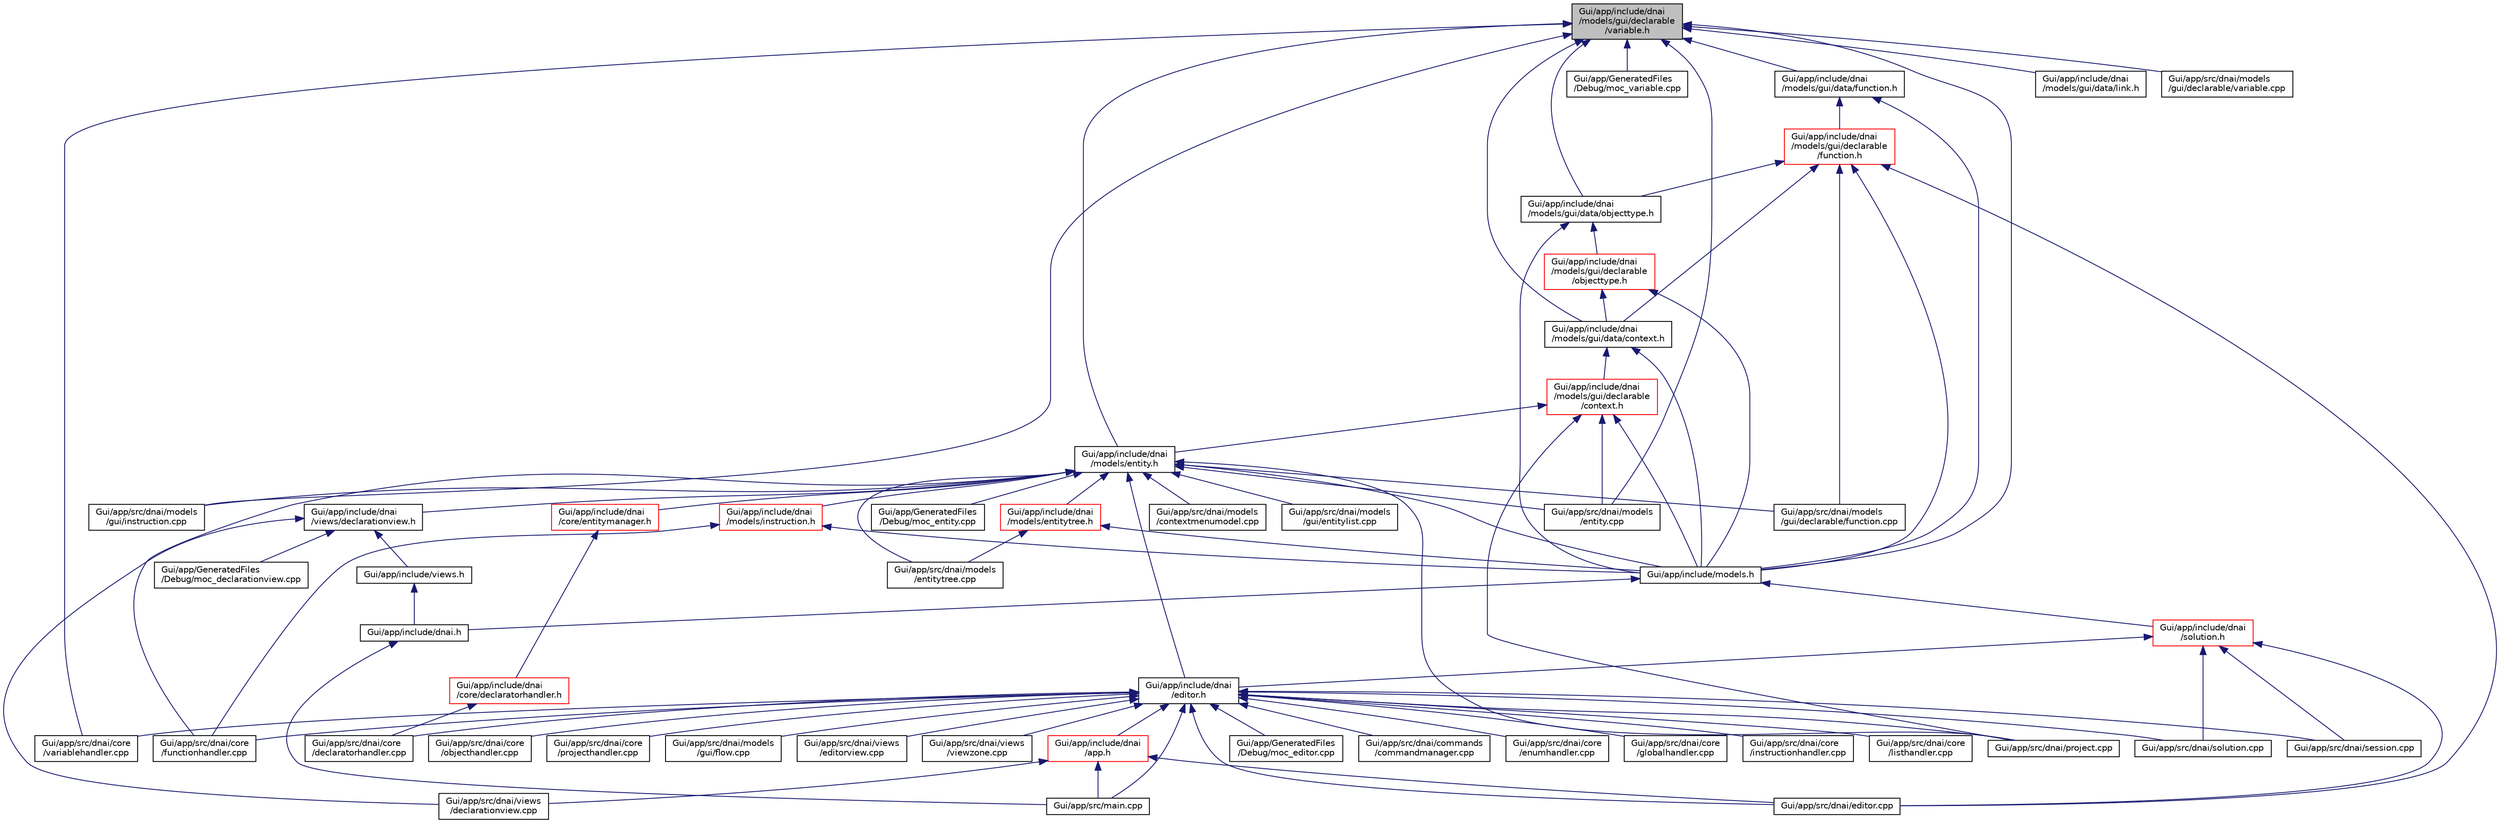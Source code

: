 digraph "Gui/app/include/dnai/models/gui/declarable/variable.h"
{
  edge [fontname="Helvetica",fontsize="10",labelfontname="Helvetica",labelfontsize="10"];
  node [fontname="Helvetica",fontsize="10",shape=record];
  Node1 [label="Gui/app/include/dnai\l/models/gui/declarable\l/variable.h",height=0.2,width=0.4,color="black", fillcolor="grey75", style="filled", fontcolor="black"];
  Node1 -> Node2 [dir="back",color="midnightblue",fontsize="10",style="solid",fontname="Helvetica"];
  Node2 [label="Gui/app/include/dnai\l/models/entity.h",height=0.2,width=0.4,color="black", fillcolor="white", style="filled",URL="$entity_8h.html"];
  Node2 -> Node3 [dir="back",color="midnightblue",fontsize="10",style="solid",fontname="Helvetica"];
  Node3 [label="Gui/app/include/dnai\l/editor.h",height=0.2,width=0.4,color="black", fillcolor="white", style="filled",URL="$editor_8h.html"];
  Node3 -> Node4 [dir="back",color="midnightblue",fontsize="10",style="solid",fontname="Helvetica"];
  Node4 [label="Gui/app/include/dnai\l/app.h",height=0.2,width=0.4,color="red", fillcolor="white", style="filled",URL="$app_8h.html"];
  Node4 -> Node5 [dir="back",color="midnightblue",fontsize="10",style="solid",fontname="Helvetica"];
  Node5 [label="Gui/app/src/dnai/editor.cpp",height=0.2,width=0.4,color="black", fillcolor="white", style="filled",URL="$editor_8cpp.html"];
  Node4 -> Node6 [dir="back",color="midnightblue",fontsize="10",style="solid",fontname="Helvetica"];
  Node6 [label="Gui/app/src/dnai/views\l/declarationview.cpp",height=0.2,width=0.4,color="black", fillcolor="white", style="filled",URL="$declarationview_8cpp.html"];
  Node4 -> Node7 [dir="back",color="midnightblue",fontsize="10",style="solid",fontname="Helvetica"];
  Node7 [label="Gui/app/src/main.cpp",height=0.2,width=0.4,color="black", fillcolor="white", style="filled",URL="$main_8cpp.html"];
  Node3 -> Node8 [dir="back",color="midnightblue",fontsize="10",style="solid",fontname="Helvetica"];
  Node8 [label="Gui/app/GeneratedFiles\l/Debug/moc_editor.cpp",height=0.2,width=0.4,color="black", fillcolor="white", style="filled",URL="$moc__editor_8cpp.html"];
  Node3 -> Node9 [dir="back",color="midnightblue",fontsize="10",style="solid",fontname="Helvetica"];
  Node9 [label="Gui/app/src/dnai/commands\l/commandmanager.cpp",height=0.2,width=0.4,color="black", fillcolor="white", style="filled",URL="$commandmanager_8cpp.html"];
  Node3 -> Node10 [dir="back",color="midnightblue",fontsize="10",style="solid",fontname="Helvetica"];
  Node10 [label="Gui/app/src/dnai/core\l/declaratorhandler.cpp",height=0.2,width=0.4,color="black", fillcolor="white", style="filled",URL="$declaratorhandler_8cpp.html"];
  Node3 -> Node11 [dir="back",color="midnightblue",fontsize="10",style="solid",fontname="Helvetica"];
  Node11 [label="Gui/app/src/dnai/core\l/enumhandler.cpp",height=0.2,width=0.4,color="black", fillcolor="white", style="filled",URL="$enumhandler_8cpp.html"];
  Node3 -> Node12 [dir="back",color="midnightblue",fontsize="10",style="solid",fontname="Helvetica"];
  Node12 [label="Gui/app/src/dnai/core\l/functionhandler.cpp",height=0.2,width=0.4,color="black", fillcolor="white", style="filled",URL="$functionhandler_8cpp.html"];
  Node3 -> Node13 [dir="back",color="midnightblue",fontsize="10",style="solid",fontname="Helvetica"];
  Node13 [label="Gui/app/src/dnai/core\l/globalhandler.cpp",height=0.2,width=0.4,color="black", fillcolor="white", style="filled",URL="$globalhandler_8cpp.html"];
  Node3 -> Node14 [dir="back",color="midnightblue",fontsize="10",style="solid",fontname="Helvetica"];
  Node14 [label="Gui/app/src/dnai/core\l/instructionhandler.cpp",height=0.2,width=0.4,color="black", fillcolor="white", style="filled",URL="$instructionhandler_8cpp.html"];
  Node3 -> Node15 [dir="back",color="midnightblue",fontsize="10",style="solid",fontname="Helvetica"];
  Node15 [label="Gui/app/src/dnai/core\l/listhandler.cpp",height=0.2,width=0.4,color="black", fillcolor="white", style="filled",URL="$listhandler_8cpp.html"];
  Node3 -> Node16 [dir="back",color="midnightblue",fontsize="10",style="solid",fontname="Helvetica"];
  Node16 [label="Gui/app/src/dnai/core\l/objecthandler.cpp",height=0.2,width=0.4,color="black", fillcolor="white", style="filled",URL="$objecthandler_8cpp.html"];
  Node3 -> Node17 [dir="back",color="midnightblue",fontsize="10",style="solid",fontname="Helvetica"];
  Node17 [label="Gui/app/src/dnai/core\l/projecthandler.cpp",height=0.2,width=0.4,color="black", fillcolor="white", style="filled",URL="$projecthandler_8cpp.html"];
  Node3 -> Node18 [dir="back",color="midnightblue",fontsize="10",style="solid",fontname="Helvetica"];
  Node18 [label="Gui/app/src/dnai/core\l/variablehandler.cpp",height=0.2,width=0.4,color="black", fillcolor="white", style="filled",URL="$variablehandler_8cpp.html"];
  Node3 -> Node5 [dir="back",color="midnightblue",fontsize="10",style="solid",fontname="Helvetica"];
  Node3 -> Node19 [dir="back",color="midnightblue",fontsize="10",style="solid",fontname="Helvetica"];
  Node19 [label="Gui/app/src/dnai/models\l/gui/flow.cpp",height=0.2,width=0.4,color="black", fillcolor="white", style="filled",URL="$models_2gui_2flow_8cpp.html"];
  Node3 -> Node20 [dir="back",color="midnightblue",fontsize="10",style="solid",fontname="Helvetica"];
  Node20 [label="Gui/app/src/dnai/project.cpp",height=0.2,width=0.4,color="black", fillcolor="white", style="filled",URL="$project_8cpp.html"];
  Node3 -> Node21 [dir="back",color="midnightblue",fontsize="10",style="solid",fontname="Helvetica"];
  Node21 [label="Gui/app/src/dnai/session.cpp",height=0.2,width=0.4,color="black", fillcolor="white", style="filled",URL="$session_8cpp.html"];
  Node3 -> Node22 [dir="back",color="midnightblue",fontsize="10",style="solid",fontname="Helvetica"];
  Node22 [label="Gui/app/src/dnai/solution.cpp",height=0.2,width=0.4,color="black", fillcolor="white", style="filled",URL="$solution_8cpp.html"];
  Node3 -> Node23 [dir="back",color="midnightblue",fontsize="10",style="solid",fontname="Helvetica"];
  Node23 [label="Gui/app/src/dnai/views\l/editorview.cpp",height=0.2,width=0.4,color="black", fillcolor="white", style="filled",URL="$editorview_8cpp.html"];
  Node3 -> Node24 [dir="back",color="midnightblue",fontsize="10",style="solid",fontname="Helvetica"];
  Node24 [label="Gui/app/src/dnai/views\l/viewzone.cpp",height=0.2,width=0.4,color="black", fillcolor="white", style="filled",URL="$viewzone_8cpp.html"];
  Node3 -> Node7 [dir="back",color="midnightblue",fontsize="10",style="solid",fontname="Helvetica"];
  Node2 -> Node25 [dir="back",color="midnightblue",fontsize="10",style="solid",fontname="Helvetica"];
  Node25 [label="Gui/app/include/dnai\l/views/declarationview.h",height=0.2,width=0.4,color="black", fillcolor="white", style="filled",URL="$declarationview_8h.html"];
  Node25 -> Node26 [dir="back",color="midnightblue",fontsize="10",style="solid",fontname="Helvetica"];
  Node26 [label="Gui/app/GeneratedFiles\l/Debug/moc_declarationview.cpp",height=0.2,width=0.4,color="black", fillcolor="white", style="filled",URL="$moc__declarationview_8cpp.html"];
  Node25 -> Node27 [dir="back",color="midnightblue",fontsize="10",style="solid",fontname="Helvetica"];
  Node27 [label="Gui/app/include/views.h",height=0.2,width=0.4,color="black", fillcolor="white", style="filled",URL="$views_8h.html"];
  Node27 -> Node28 [dir="back",color="midnightblue",fontsize="10",style="solid",fontname="Helvetica"];
  Node28 [label="Gui/app/include/dnai.h",height=0.2,width=0.4,color="black", fillcolor="white", style="filled",URL="$dnai_8h.html"];
  Node28 -> Node7 [dir="back",color="midnightblue",fontsize="10",style="solid",fontname="Helvetica"];
  Node25 -> Node6 [dir="back",color="midnightblue",fontsize="10",style="solid",fontname="Helvetica"];
  Node2 -> Node29 [dir="back",color="midnightblue",fontsize="10",style="solid",fontname="Helvetica"];
  Node29 [label="Gui/app/include/dnai\l/core/entitymanager.h",height=0.2,width=0.4,color="red", fillcolor="white", style="filled",URL="$entitymanager_8h.html"];
  Node29 -> Node30 [dir="back",color="midnightblue",fontsize="10",style="solid",fontname="Helvetica"];
  Node30 [label="Gui/app/include/dnai\l/core/declaratorhandler.h",height=0.2,width=0.4,color="red", fillcolor="white", style="filled",URL="$declaratorhandler_8h.html"];
  Node30 -> Node10 [dir="back",color="midnightblue",fontsize="10",style="solid",fontname="Helvetica"];
  Node2 -> Node31 [dir="back",color="midnightblue",fontsize="10",style="solid",fontname="Helvetica"];
  Node31 [label="Gui/app/GeneratedFiles\l/Debug/moc_entity.cpp",height=0.2,width=0.4,color="black", fillcolor="white", style="filled",URL="$moc__entity_8cpp.html"];
  Node2 -> Node32 [dir="back",color="midnightblue",fontsize="10",style="solid",fontname="Helvetica"];
  Node32 [label="Gui/app/include/dnai\l/models/entitytree.h",height=0.2,width=0.4,color="red", fillcolor="white", style="filled",URL="$entitytree_8h.html"];
  Node32 -> Node33 [dir="back",color="midnightblue",fontsize="10",style="solid",fontname="Helvetica"];
  Node33 [label="Gui/app/include/models.h",height=0.2,width=0.4,color="black", fillcolor="white", style="filled",URL="$models_8h.html"];
  Node33 -> Node34 [dir="back",color="midnightblue",fontsize="10",style="solid",fontname="Helvetica"];
  Node34 [label="Gui/app/include/dnai\l/solution.h",height=0.2,width=0.4,color="red", fillcolor="white", style="filled",URL="$solution_8h.html"];
  Node34 -> Node3 [dir="back",color="midnightblue",fontsize="10",style="solid",fontname="Helvetica"];
  Node34 -> Node5 [dir="back",color="midnightblue",fontsize="10",style="solid",fontname="Helvetica"];
  Node34 -> Node21 [dir="back",color="midnightblue",fontsize="10",style="solid",fontname="Helvetica"];
  Node34 -> Node22 [dir="back",color="midnightblue",fontsize="10",style="solid",fontname="Helvetica"];
  Node33 -> Node28 [dir="back",color="midnightblue",fontsize="10",style="solid",fontname="Helvetica"];
  Node32 -> Node35 [dir="back",color="midnightblue",fontsize="10",style="solid",fontname="Helvetica"];
  Node35 [label="Gui/app/src/dnai/models\l/entitytree.cpp",height=0.2,width=0.4,color="black", fillcolor="white", style="filled",URL="$entitytree_8cpp.html"];
  Node2 -> Node36 [dir="back",color="midnightblue",fontsize="10",style="solid",fontname="Helvetica"];
  Node36 [label="Gui/app/include/dnai\l/models/instruction.h",height=0.2,width=0.4,color="red", fillcolor="white", style="filled",URL="$instruction_8h.html"];
  Node36 -> Node33 [dir="back",color="midnightblue",fontsize="10",style="solid",fontname="Helvetica"];
  Node36 -> Node12 [dir="back",color="midnightblue",fontsize="10",style="solid",fontname="Helvetica"];
  Node2 -> Node33 [dir="back",color="midnightblue",fontsize="10",style="solid",fontname="Helvetica"];
  Node2 -> Node12 [dir="back",color="midnightblue",fontsize="10",style="solid",fontname="Helvetica"];
  Node2 -> Node37 [dir="back",color="midnightblue",fontsize="10",style="solid",fontname="Helvetica"];
  Node37 [label="Gui/app/src/dnai/models\l/contextmenumodel.cpp",height=0.2,width=0.4,color="black", fillcolor="white", style="filled",URL="$contextmenumodel_8cpp.html"];
  Node2 -> Node38 [dir="back",color="midnightblue",fontsize="10",style="solid",fontname="Helvetica"];
  Node38 [label="Gui/app/src/dnai/models\l/entity.cpp",height=0.2,width=0.4,color="black", fillcolor="white", style="filled",URL="$entity_8cpp.html"];
  Node2 -> Node35 [dir="back",color="midnightblue",fontsize="10",style="solid",fontname="Helvetica"];
  Node2 -> Node39 [dir="back",color="midnightblue",fontsize="10",style="solid",fontname="Helvetica"];
  Node39 [label="Gui/app/src/dnai/models\l/gui/declarable/function.cpp",height=0.2,width=0.4,color="black", fillcolor="white", style="filled",URL="$function_8cpp.html"];
  Node2 -> Node40 [dir="back",color="midnightblue",fontsize="10",style="solid",fontname="Helvetica"];
  Node40 [label="Gui/app/src/dnai/models\l/gui/entitylist.cpp",height=0.2,width=0.4,color="black", fillcolor="white", style="filled",URL="$entitylist_8cpp.html"];
  Node2 -> Node41 [dir="back",color="midnightblue",fontsize="10",style="solid",fontname="Helvetica"];
  Node41 [label="Gui/app/src/dnai/models\l/gui/instruction.cpp",height=0.2,width=0.4,color="black", fillcolor="white", style="filled",URL="$instruction_8cpp.html"];
  Node2 -> Node20 [dir="back",color="midnightblue",fontsize="10",style="solid",fontname="Helvetica"];
  Node1 -> Node42 [dir="back",color="midnightblue",fontsize="10",style="solid",fontname="Helvetica"];
  Node42 [label="Gui/app/GeneratedFiles\l/Debug/moc_variable.cpp",height=0.2,width=0.4,color="black", fillcolor="white", style="filled",URL="$moc__variable_8cpp.html"];
  Node1 -> Node43 [dir="back",color="midnightblue",fontsize="10",style="solid",fontname="Helvetica"];
  Node43 [label="Gui/app/include/dnai\l/models/gui/data/context.h",height=0.2,width=0.4,color="black", fillcolor="white", style="filled",URL="$data_2context_8h.html"];
  Node43 -> Node44 [dir="back",color="midnightblue",fontsize="10",style="solid",fontname="Helvetica"];
  Node44 [label="Gui/app/include/dnai\l/models/gui/declarable\l/context.h",height=0.2,width=0.4,color="red", fillcolor="white", style="filled",URL="$declarable_2context_8h.html"];
  Node44 -> Node2 [dir="back",color="midnightblue",fontsize="10",style="solid",fontname="Helvetica"];
  Node44 -> Node33 [dir="back",color="midnightblue",fontsize="10",style="solid",fontname="Helvetica"];
  Node44 -> Node38 [dir="back",color="midnightblue",fontsize="10",style="solid",fontname="Helvetica"];
  Node44 -> Node20 [dir="back",color="midnightblue",fontsize="10",style="solid",fontname="Helvetica"];
  Node43 -> Node33 [dir="back",color="midnightblue",fontsize="10",style="solid",fontname="Helvetica"];
  Node1 -> Node45 [dir="back",color="midnightblue",fontsize="10",style="solid",fontname="Helvetica"];
  Node45 [label="Gui/app/include/dnai\l/models/gui/data/function.h",height=0.2,width=0.4,color="black", fillcolor="white", style="filled",URL="$data_2function_8h.html"];
  Node45 -> Node46 [dir="back",color="midnightblue",fontsize="10",style="solid",fontname="Helvetica"];
  Node46 [label="Gui/app/include/dnai\l/models/gui/declarable\l/function.h",height=0.2,width=0.4,color="red", fillcolor="white", style="filled",URL="$declarable_2function_8h.html"];
  Node46 -> Node43 [dir="back",color="midnightblue",fontsize="10",style="solid",fontname="Helvetica"];
  Node46 -> Node47 [dir="back",color="midnightblue",fontsize="10",style="solid",fontname="Helvetica"];
  Node47 [label="Gui/app/include/dnai\l/models/gui/data/objecttype.h",height=0.2,width=0.4,color="black", fillcolor="white", style="filled",URL="$data_2objecttype_8h.html"];
  Node47 -> Node48 [dir="back",color="midnightblue",fontsize="10",style="solid",fontname="Helvetica"];
  Node48 [label="Gui/app/include/dnai\l/models/gui/declarable\l/objecttype.h",height=0.2,width=0.4,color="red", fillcolor="white", style="filled",URL="$declarable_2objecttype_8h.html"];
  Node48 -> Node43 [dir="back",color="midnightblue",fontsize="10",style="solid",fontname="Helvetica"];
  Node48 -> Node33 [dir="back",color="midnightblue",fontsize="10",style="solid",fontname="Helvetica"];
  Node47 -> Node33 [dir="back",color="midnightblue",fontsize="10",style="solid",fontname="Helvetica"];
  Node46 -> Node33 [dir="back",color="midnightblue",fontsize="10",style="solid",fontname="Helvetica"];
  Node46 -> Node5 [dir="back",color="midnightblue",fontsize="10",style="solid",fontname="Helvetica"];
  Node46 -> Node39 [dir="back",color="midnightblue",fontsize="10",style="solid",fontname="Helvetica"];
  Node45 -> Node33 [dir="back",color="midnightblue",fontsize="10",style="solid",fontname="Helvetica"];
  Node1 -> Node49 [dir="back",color="midnightblue",fontsize="10",style="solid",fontname="Helvetica"];
  Node49 [label="Gui/app/include/dnai\l/models/gui/data/link.h",height=0.2,width=0.4,color="black", fillcolor="white", style="filled",URL="$models_2gui_2data_2link_8h.html"];
  Node1 -> Node47 [dir="back",color="midnightblue",fontsize="10",style="solid",fontname="Helvetica"];
  Node1 -> Node33 [dir="back",color="midnightblue",fontsize="10",style="solid",fontname="Helvetica"];
  Node1 -> Node18 [dir="back",color="midnightblue",fontsize="10",style="solid",fontname="Helvetica"];
  Node1 -> Node38 [dir="back",color="midnightblue",fontsize="10",style="solid",fontname="Helvetica"];
  Node1 -> Node50 [dir="back",color="midnightblue",fontsize="10",style="solid",fontname="Helvetica"];
  Node50 [label="Gui/app/src/dnai/models\l/gui/declarable/variable.cpp",height=0.2,width=0.4,color="black", fillcolor="white", style="filled",URL="$variable_8cpp.html"];
  Node1 -> Node41 [dir="back",color="midnightblue",fontsize="10",style="solid",fontname="Helvetica"];
}
